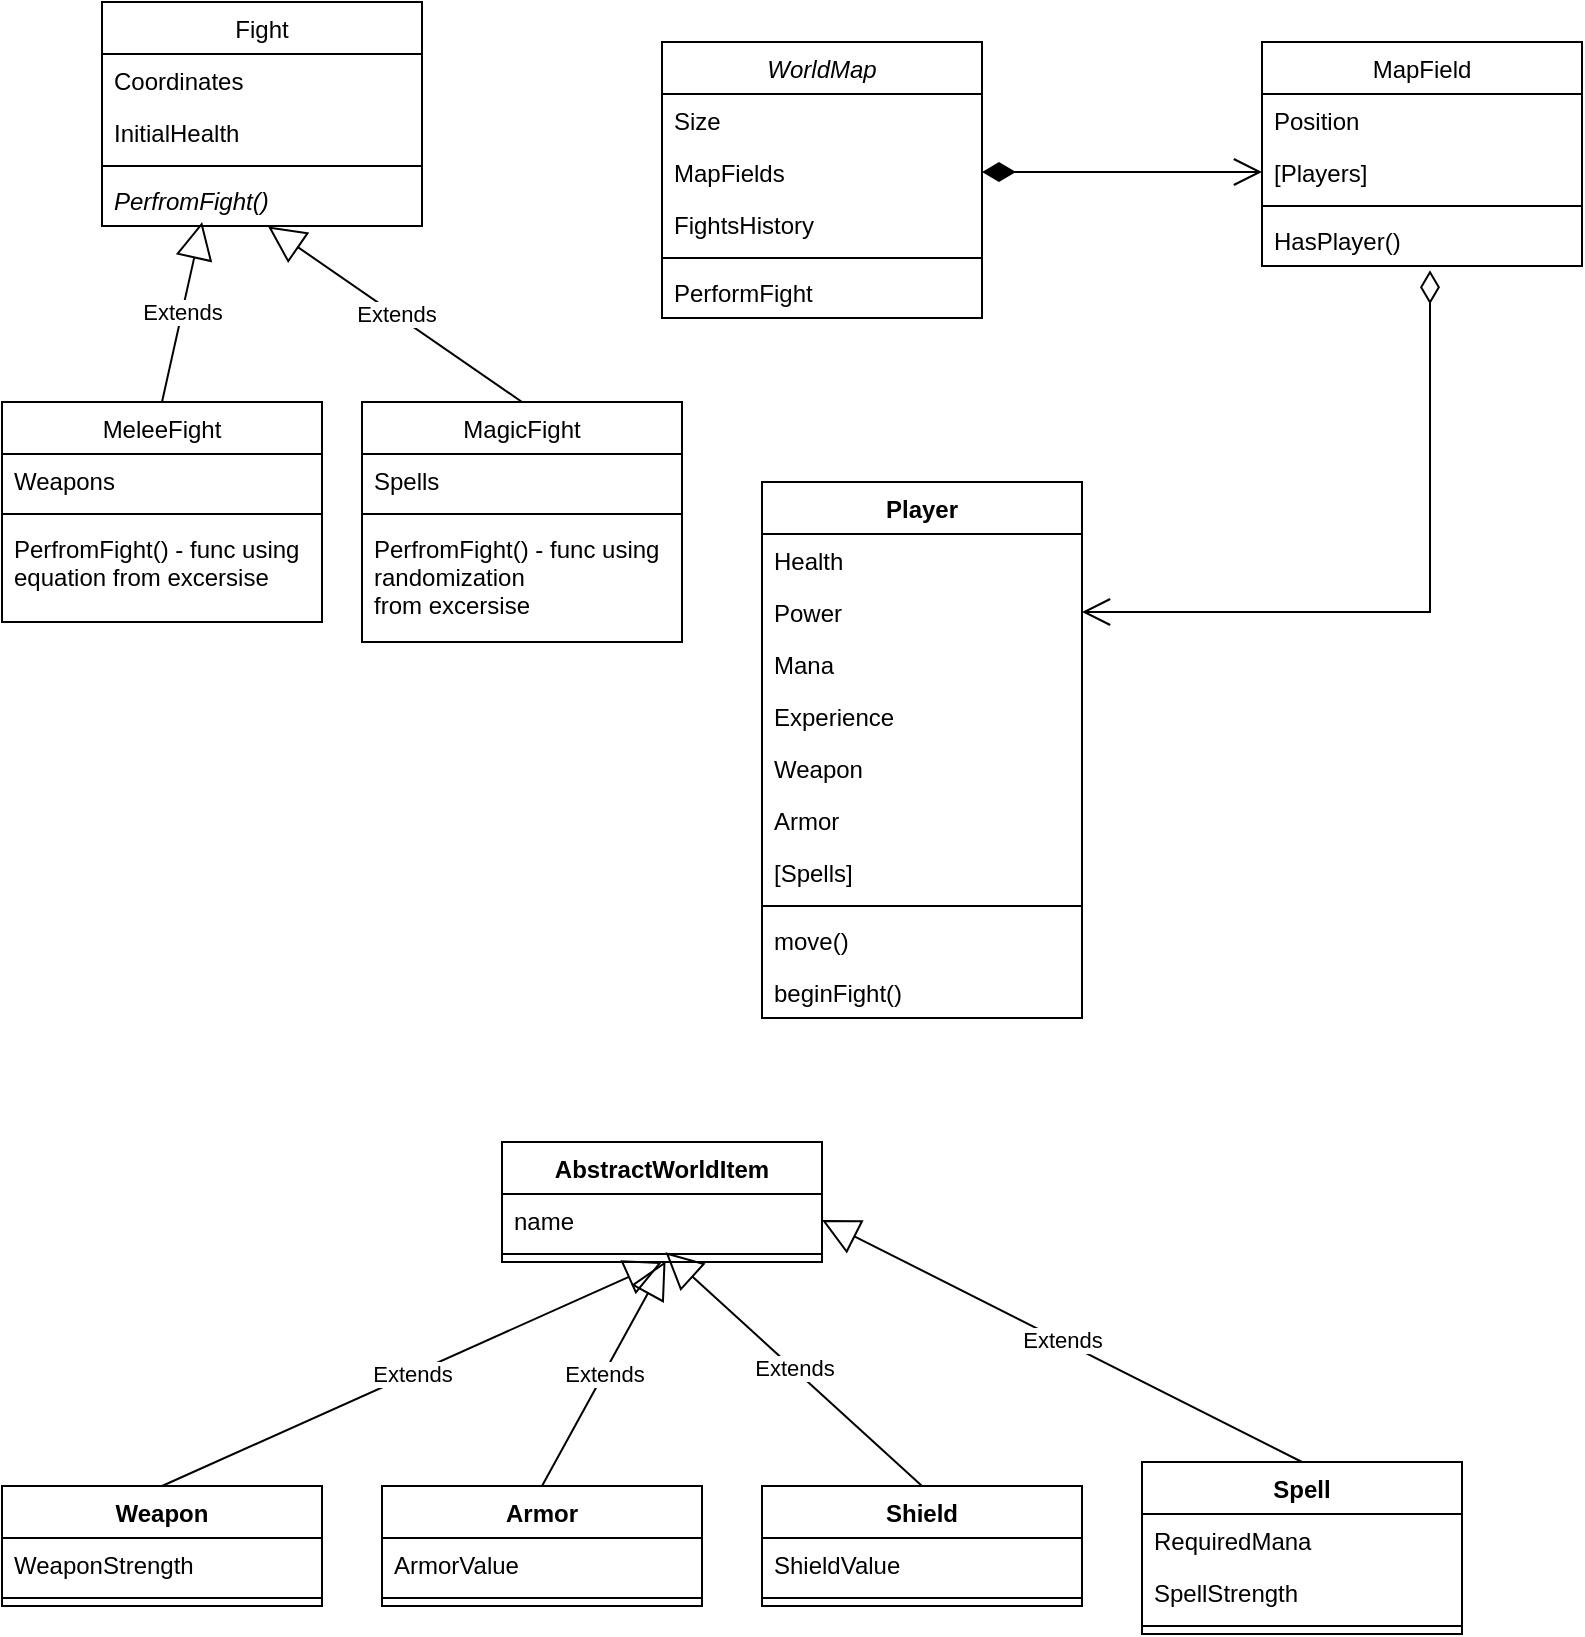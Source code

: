 <mxfile version="20.8.23" type="github">
  <diagram id="C5RBs43oDa-KdzZeNtuy" name="Page-1">
    <mxGraphModel dx="521" dy="577" grid="1" gridSize="10" guides="1" tooltips="1" connect="1" arrows="1" fold="1" page="1" pageScale="1" pageWidth="827" pageHeight="1169" math="0" shadow="0">
      <root>
        <mxCell id="WIyWlLk6GJQsqaUBKTNV-0" />
        <mxCell id="WIyWlLk6GJQsqaUBKTNV-1" parent="WIyWlLk6GJQsqaUBKTNV-0" />
        <mxCell id="zkfFHV4jXpPFQw0GAbJ--0" value="WorldMap" style="swimlane;fontStyle=2;align=center;verticalAlign=top;childLayout=stackLayout;horizontal=1;startSize=26;horizontalStack=0;resizeParent=1;resizeLast=0;collapsible=1;marginBottom=0;rounded=0;shadow=0;strokeWidth=1;" parent="WIyWlLk6GJQsqaUBKTNV-1" vertex="1">
          <mxGeometry x="350" y="130" width="160" height="138" as="geometry">
            <mxRectangle x="230" y="140" width="160" height="26" as="alternateBounds" />
          </mxGeometry>
        </mxCell>
        <mxCell id="zkfFHV4jXpPFQw0GAbJ--1" value="Size" style="text;align=left;verticalAlign=top;spacingLeft=4;spacingRight=4;overflow=hidden;rotatable=0;points=[[0,0.5],[1,0.5]];portConstraint=eastwest;" parent="zkfFHV4jXpPFQw0GAbJ--0" vertex="1">
          <mxGeometry y="26" width="160" height="26" as="geometry" />
        </mxCell>
        <mxCell id="zkfFHV4jXpPFQw0GAbJ--2" value="MapFields" style="text;align=left;verticalAlign=top;spacingLeft=4;spacingRight=4;overflow=hidden;rotatable=0;points=[[0,0.5],[1,0.5]];portConstraint=eastwest;rounded=0;shadow=0;html=0;" parent="zkfFHV4jXpPFQw0GAbJ--0" vertex="1">
          <mxGeometry y="52" width="160" height="26" as="geometry" />
        </mxCell>
        <mxCell id="zkfFHV4jXpPFQw0GAbJ--3" value="FightsHistory" style="text;align=left;verticalAlign=top;spacingLeft=4;spacingRight=4;overflow=hidden;rotatable=0;points=[[0,0.5],[1,0.5]];portConstraint=eastwest;rounded=0;shadow=0;html=0;" parent="zkfFHV4jXpPFQw0GAbJ--0" vertex="1">
          <mxGeometry y="78" width="160" height="26" as="geometry" />
        </mxCell>
        <mxCell id="zkfFHV4jXpPFQw0GAbJ--4" value="" style="line;html=1;strokeWidth=1;align=left;verticalAlign=middle;spacingTop=-1;spacingLeft=3;spacingRight=3;rotatable=0;labelPosition=right;points=[];portConstraint=eastwest;" parent="zkfFHV4jXpPFQw0GAbJ--0" vertex="1">
          <mxGeometry y="104" width="160" height="8" as="geometry" />
        </mxCell>
        <mxCell id="zkfFHV4jXpPFQw0GAbJ--5" value="PerformFight" style="text;align=left;verticalAlign=top;spacingLeft=4;spacingRight=4;overflow=hidden;rotatable=0;points=[[0,0.5],[1,0.5]];portConstraint=eastwest;" parent="zkfFHV4jXpPFQw0GAbJ--0" vertex="1">
          <mxGeometry y="112" width="160" height="26" as="geometry" />
        </mxCell>
        <mxCell id="zkfFHV4jXpPFQw0GAbJ--17" value="MapField" style="swimlane;fontStyle=0;align=center;verticalAlign=top;childLayout=stackLayout;horizontal=1;startSize=26;horizontalStack=0;resizeParent=1;resizeLast=0;collapsible=1;marginBottom=0;rounded=0;shadow=0;strokeWidth=1;" parent="WIyWlLk6GJQsqaUBKTNV-1" vertex="1">
          <mxGeometry x="650" y="130" width="160" height="112" as="geometry">
            <mxRectangle x="550" y="140" width="160" height="26" as="alternateBounds" />
          </mxGeometry>
        </mxCell>
        <mxCell id="zkfFHV4jXpPFQw0GAbJ--18" value="Position" style="text;align=left;verticalAlign=top;spacingLeft=4;spacingRight=4;overflow=hidden;rotatable=0;points=[[0,0.5],[1,0.5]];portConstraint=eastwest;" parent="zkfFHV4jXpPFQw0GAbJ--17" vertex="1">
          <mxGeometry y="26" width="160" height="26" as="geometry" />
        </mxCell>
        <mxCell id="UZH4tD60VNhGgMHDHABi-8" value="[Players]" style="text;align=left;verticalAlign=top;spacingLeft=4;spacingRight=4;overflow=hidden;rotatable=0;points=[[0,0.5],[1,0.5]];portConstraint=eastwest;" parent="zkfFHV4jXpPFQw0GAbJ--17" vertex="1">
          <mxGeometry y="52" width="160" height="26" as="geometry" />
        </mxCell>
        <mxCell id="zkfFHV4jXpPFQw0GAbJ--23" value="" style="line;html=1;strokeWidth=1;align=left;verticalAlign=middle;spacingTop=-1;spacingLeft=3;spacingRight=3;rotatable=0;labelPosition=right;points=[];portConstraint=eastwest;" parent="zkfFHV4jXpPFQw0GAbJ--17" vertex="1">
          <mxGeometry y="78" width="160" height="8" as="geometry" />
        </mxCell>
        <mxCell id="zkfFHV4jXpPFQw0GAbJ--24" value="HasPlayer()" style="text;align=left;verticalAlign=top;spacingLeft=4;spacingRight=4;overflow=hidden;rotatable=0;points=[[0,0.5],[1,0.5]];portConstraint=eastwest;" parent="zkfFHV4jXpPFQw0GAbJ--17" vertex="1">
          <mxGeometry y="86" width="160" height="26" as="geometry" />
        </mxCell>
        <mxCell id="UZH4tD60VNhGgMHDHABi-0" value="Player" style="swimlane;fontStyle=1;align=center;verticalAlign=top;childLayout=stackLayout;horizontal=1;startSize=26;horizontalStack=0;resizeParent=1;resizeParentMax=0;resizeLast=0;collapsible=1;marginBottom=0;" parent="WIyWlLk6GJQsqaUBKTNV-1" vertex="1">
          <mxGeometry x="400" y="350" width="160" height="268" as="geometry" />
        </mxCell>
        <mxCell id="UZH4tD60VNhGgMHDHABi-1" value="Health&#xa;" style="text;strokeColor=none;fillColor=none;align=left;verticalAlign=top;spacingLeft=4;spacingRight=4;overflow=hidden;rotatable=0;points=[[0,0.5],[1,0.5]];portConstraint=eastwest;" parent="UZH4tD60VNhGgMHDHABi-0" vertex="1">
          <mxGeometry y="26" width="160" height="26" as="geometry" />
        </mxCell>
        <mxCell id="UZH4tD60VNhGgMHDHABi-4" value="Power" style="text;strokeColor=none;fillColor=none;align=left;verticalAlign=top;spacingLeft=4;spacingRight=4;overflow=hidden;rotatable=0;points=[[0,0.5],[1,0.5]];portConstraint=eastwest;" parent="UZH4tD60VNhGgMHDHABi-0" vertex="1">
          <mxGeometry y="52" width="160" height="26" as="geometry" />
        </mxCell>
        <mxCell id="UZH4tD60VNhGgMHDHABi-5" value="Mana" style="text;strokeColor=none;fillColor=none;align=left;verticalAlign=top;spacingLeft=4;spacingRight=4;overflow=hidden;rotatable=0;points=[[0,0.5],[1,0.5]];portConstraint=eastwest;" parent="UZH4tD60VNhGgMHDHABi-0" vertex="1">
          <mxGeometry y="78" width="160" height="26" as="geometry" />
        </mxCell>
        <mxCell id="UZH4tD60VNhGgMHDHABi-6" value="Experience" style="text;strokeColor=none;fillColor=none;align=left;verticalAlign=top;spacingLeft=4;spacingRight=4;overflow=hidden;rotatable=0;points=[[0,0.5],[1,0.5]];portConstraint=eastwest;" parent="UZH4tD60VNhGgMHDHABi-0" vertex="1">
          <mxGeometry y="104" width="160" height="26" as="geometry" />
        </mxCell>
        <mxCell id="UZH4tD60VNhGgMHDHABi-7" value="Weapon" style="text;strokeColor=none;fillColor=none;align=left;verticalAlign=top;spacingLeft=4;spacingRight=4;overflow=hidden;rotatable=0;points=[[0,0.5],[1,0.5]];portConstraint=eastwest;" parent="UZH4tD60VNhGgMHDHABi-0" vertex="1">
          <mxGeometry y="130" width="160" height="26" as="geometry" />
        </mxCell>
        <mxCell id="UZH4tD60VNhGgMHDHABi-9" value="Armor" style="text;strokeColor=none;fillColor=none;align=left;verticalAlign=top;spacingLeft=4;spacingRight=4;overflow=hidden;rotatable=0;points=[[0,0.5],[1,0.5]];portConstraint=eastwest;" parent="UZH4tD60VNhGgMHDHABi-0" vertex="1">
          <mxGeometry y="156" width="160" height="26" as="geometry" />
        </mxCell>
        <mxCell id="UZH4tD60VNhGgMHDHABi-10" value="[Spells]" style="text;strokeColor=none;fillColor=none;align=left;verticalAlign=top;spacingLeft=4;spacingRight=4;overflow=hidden;rotatable=0;points=[[0,0.5],[1,0.5]];portConstraint=eastwest;" parent="UZH4tD60VNhGgMHDHABi-0" vertex="1">
          <mxGeometry y="182" width="160" height="26" as="geometry" />
        </mxCell>
        <mxCell id="UZH4tD60VNhGgMHDHABi-2" value="" style="line;strokeWidth=1;fillColor=none;align=left;verticalAlign=middle;spacingTop=-1;spacingLeft=3;spacingRight=3;rotatable=0;labelPosition=right;points=[];portConstraint=eastwest;strokeColor=inherit;" parent="UZH4tD60VNhGgMHDHABi-0" vertex="1">
          <mxGeometry y="208" width="160" height="8" as="geometry" />
        </mxCell>
        <mxCell id="UZH4tD60VNhGgMHDHABi-3" value="move()" style="text;strokeColor=none;fillColor=none;align=left;verticalAlign=top;spacingLeft=4;spacingRight=4;overflow=hidden;rotatable=0;points=[[0,0.5],[1,0.5]];portConstraint=eastwest;" parent="UZH4tD60VNhGgMHDHABi-0" vertex="1">
          <mxGeometry y="216" width="160" height="26" as="geometry" />
        </mxCell>
        <mxCell id="UZH4tD60VNhGgMHDHABi-11" value="beginFight()" style="text;strokeColor=none;fillColor=none;align=left;verticalAlign=top;spacingLeft=4;spacingRight=4;overflow=hidden;rotatable=0;points=[[0,0.5],[1,0.5]];portConstraint=eastwest;" parent="UZH4tD60VNhGgMHDHABi-0" vertex="1">
          <mxGeometry y="242" width="160" height="26" as="geometry" />
        </mxCell>
        <mxCell id="UZH4tD60VNhGgMHDHABi-12" value="AbstractWorldItem" style="swimlane;fontStyle=1;align=center;verticalAlign=top;childLayout=stackLayout;horizontal=1;startSize=26;horizontalStack=0;resizeParent=1;resizeParentMax=0;resizeLast=0;collapsible=1;marginBottom=0;" parent="WIyWlLk6GJQsqaUBKTNV-1" vertex="1">
          <mxGeometry x="270" y="680" width="160" height="60" as="geometry" />
        </mxCell>
        <mxCell id="UZH4tD60VNhGgMHDHABi-13" value="name" style="text;strokeColor=none;fillColor=none;align=left;verticalAlign=top;spacingLeft=4;spacingRight=4;overflow=hidden;rotatable=0;points=[[0,0.5],[1,0.5]];portConstraint=eastwest;" parent="UZH4tD60VNhGgMHDHABi-12" vertex="1">
          <mxGeometry y="26" width="160" height="26" as="geometry" />
        </mxCell>
        <mxCell id="UZH4tD60VNhGgMHDHABi-14" value="" style="line;strokeWidth=1;fillColor=none;align=left;verticalAlign=middle;spacingTop=-1;spacingLeft=3;spacingRight=3;rotatable=0;labelPosition=right;points=[];portConstraint=eastwest;strokeColor=inherit;" parent="UZH4tD60VNhGgMHDHABi-12" vertex="1">
          <mxGeometry y="52" width="160" height="8" as="geometry" />
        </mxCell>
        <mxCell id="UZH4tD60VNhGgMHDHABi-17" value="Extends" style="endArrow=block;endSize=16;endFill=0;html=1;rounded=0;exitX=0.5;exitY=0;exitDx=0;exitDy=0;entryX=0.5;entryY=1;entryDx=0;entryDy=0;" parent="WIyWlLk6GJQsqaUBKTNV-1" source="UZH4tD60VNhGgMHDHABi-18" target="UZH4tD60VNhGgMHDHABi-12" edge="1">
          <mxGeometry width="160" relative="1" as="geometry">
            <mxPoint x="180" y="830" as="sourcePoint" />
            <mxPoint x="340" y="830" as="targetPoint" />
            <Array as="points" />
          </mxGeometry>
        </mxCell>
        <mxCell id="UZH4tD60VNhGgMHDHABi-18" value="Weapon" style="swimlane;fontStyle=1;align=center;verticalAlign=top;childLayout=stackLayout;horizontal=1;startSize=26;horizontalStack=0;resizeParent=1;resizeParentMax=0;resizeLast=0;collapsible=1;marginBottom=0;" parent="WIyWlLk6GJQsqaUBKTNV-1" vertex="1">
          <mxGeometry x="20" y="852" width="160" height="60" as="geometry" />
        </mxCell>
        <mxCell id="UZH4tD60VNhGgMHDHABi-19" value="WeaponStrength" style="text;strokeColor=none;fillColor=none;align=left;verticalAlign=top;spacingLeft=4;spacingRight=4;overflow=hidden;rotatable=0;points=[[0,0.5],[1,0.5]];portConstraint=eastwest;" parent="UZH4tD60VNhGgMHDHABi-18" vertex="1">
          <mxGeometry y="26" width="160" height="26" as="geometry" />
        </mxCell>
        <mxCell id="UZH4tD60VNhGgMHDHABi-20" value="" style="line;strokeWidth=1;fillColor=none;align=left;verticalAlign=middle;spacingTop=-1;spacingLeft=3;spacingRight=3;rotatable=0;labelPosition=right;points=[];portConstraint=eastwest;strokeColor=inherit;" parent="UZH4tD60VNhGgMHDHABi-18" vertex="1">
          <mxGeometry y="52" width="160" height="8" as="geometry" />
        </mxCell>
        <mxCell id="UZH4tD60VNhGgMHDHABi-22" value="Armor" style="swimlane;fontStyle=1;align=center;verticalAlign=top;childLayout=stackLayout;horizontal=1;startSize=26;horizontalStack=0;resizeParent=1;resizeParentMax=0;resizeLast=0;collapsible=1;marginBottom=0;" parent="WIyWlLk6GJQsqaUBKTNV-1" vertex="1">
          <mxGeometry x="210" y="852" width="160" height="60" as="geometry" />
        </mxCell>
        <mxCell id="UZH4tD60VNhGgMHDHABi-23" value="ArmorValue" style="text;strokeColor=none;fillColor=none;align=left;verticalAlign=top;spacingLeft=4;spacingRight=4;overflow=hidden;rotatable=0;points=[[0,0.5],[1,0.5]];portConstraint=eastwest;" parent="UZH4tD60VNhGgMHDHABi-22" vertex="1">
          <mxGeometry y="26" width="160" height="26" as="geometry" />
        </mxCell>
        <mxCell id="UZH4tD60VNhGgMHDHABi-24" value="" style="line;strokeWidth=1;fillColor=none;align=left;verticalAlign=middle;spacingTop=-1;spacingLeft=3;spacingRight=3;rotatable=0;labelPosition=right;points=[];portConstraint=eastwest;strokeColor=inherit;" parent="UZH4tD60VNhGgMHDHABi-22" vertex="1">
          <mxGeometry y="52" width="160" height="8" as="geometry" />
        </mxCell>
        <mxCell id="UZH4tD60VNhGgMHDHABi-26" value="Shield" style="swimlane;fontStyle=1;align=center;verticalAlign=top;childLayout=stackLayout;horizontal=1;startSize=26;horizontalStack=0;resizeParent=1;resizeParentMax=0;resizeLast=0;collapsible=1;marginBottom=0;" parent="WIyWlLk6GJQsqaUBKTNV-1" vertex="1">
          <mxGeometry x="400" y="852" width="160" height="60" as="geometry" />
        </mxCell>
        <mxCell id="UZH4tD60VNhGgMHDHABi-27" value="ShieldValue" style="text;strokeColor=none;fillColor=none;align=left;verticalAlign=top;spacingLeft=4;spacingRight=4;overflow=hidden;rotatable=0;points=[[0,0.5],[1,0.5]];portConstraint=eastwest;" parent="UZH4tD60VNhGgMHDHABi-26" vertex="1">
          <mxGeometry y="26" width="160" height="26" as="geometry" />
        </mxCell>
        <mxCell id="UZH4tD60VNhGgMHDHABi-28" value="" style="line;strokeWidth=1;fillColor=none;align=left;verticalAlign=middle;spacingTop=-1;spacingLeft=3;spacingRight=3;rotatable=0;labelPosition=right;points=[];portConstraint=eastwest;strokeColor=inherit;" parent="UZH4tD60VNhGgMHDHABi-26" vertex="1">
          <mxGeometry y="52" width="160" height="8" as="geometry" />
        </mxCell>
        <mxCell id="UZH4tD60VNhGgMHDHABi-30" value="Extends" style="endArrow=block;endSize=16;endFill=0;html=1;rounded=0;exitX=0.5;exitY=0;exitDx=0;exitDy=0;entryX=0.511;entryY=0.955;entryDx=0;entryDy=0;entryPerimeter=0;" parent="WIyWlLk6GJQsqaUBKTNV-1" source="UZH4tD60VNhGgMHDHABi-22" target="UZH4tD60VNhGgMHDHABi-14" edge="1">
          <mxGeometry width="160" relative="1" as="geometry">
            <mxPoint x="470" y="800" as="sourcePoint" />
            <mxPoint x="630" y="800" as="targetPoint" />
          </mxGeometry>
        </mxCell>
        <mxCell id="UZH4tD60VNhGgMHDHABi-31" value="Extends" style="endArrow=block;endSize=16;endFill=0;html=1;rounded=0;exitX=0.5;exitY=0;exitDx=0;exitDy=0;entryX=0.511;entryY=1.119;entryDx=0;entryDy=0;entryPerimeter=0;" parent="WIyWlLk6GJQsqaUBKTNV-1" source="UZH4tD60VNhGgMHDHABi-26" target="UZH4tD60VNhGgMHDHABi-13" edge="1">
          <mxGeometry width="160" relative="1" as="geometry">
            <mxPoint x="580" y="780" as="sourcePoint" />
            <mxPoint x="740" y="780" as="targetPoint" />
          </mxGeometry>
        </mxCell>
        <mxCell id="MxeAJGzFotMAwBqtANPu-0" value="Spell" style="swimlane;fontStyle=1;align=center;verticalAlign=top;childLayout=stackLayout;horizontal=1;startSize=26;horizontalStack=0;resizeParent=1;resizeParentMax=0;resizeLast=0;collapsible=1;marginBottom=0;" vertex="1" parent="WIyWlLk6GJQsqaUBKTNV-1">
          <mxGeometry x="590" y="840" width="160" height="86" as="geometry" />
        </mxCell>
        <mxCell id="MxeAJGzFotMAwBqtANPu-1" value="RequiredMana" style="text;strokeColor=none;fillColor=none;align=left;verticalAlign=top;spacingLeft=4;spacingRight=4;overflow=hidden;rotatable=0;points=[[0,0.5],[1,0.5]];portConstraint=eastwest;" vertex="1" parent="MxeAJGzFotMAwBqtANPu-0">
          <mxGeometry y="26" width="160" height="26" as="geometry" />
        </mxCell>
        <mxCell id="MxeAJGzFotMAwBqtANPu-4" value="SpellStrength" style="text;strokeColor=none;fillColor=none;align=left;verticalAlign=top;spacingLeft=4;spacingRight=4;overflow=hidden;rotatable=0;points=[[0,0.5],[1,0.5]];portConstraint=eastwest;" vertex="1" parent="MxeAJGzFotMAwBqtANPu-0">
          <mxGeometry y="52" width="160" height="26" as="geometry" />
        </mxCell>
        <mxCell id="MxeAJGzFotMAwBqtANPu-2" value="" style="line;strokeWidth=1;fillColor=none;align=left;verticalAlign=middle;spacingTop=-1;spacingLeft=3;spacingRight=3;rotatable=0;labelPosition=right;points=[];portConstraint=eastwest;strokeColor=inherit;" vertex="1" parent="MxeAJGzFotMAwBqtANPu-0">
          <mxGeometry y="78" width="160" height="8" as="geometry" />
        </mxCell>
        <mxCell id="MxeAJGzFotMAwBqtANPu-5" value="Extends" style="endArrow=block;endSize=16;endFill=0;html=1;rounded=0;exitX=0.5;exitY=0;exitDx=0;exitDy=0;entryX=1;entryY=0.5;entryDx=0;entryDy=0;" edge="1" parent="WIyWlLk6GJQsqaUBKTNV-1" source="MxeAJGzFotMAwBqtANPu-0" target="UZH4tD60VNhGgMHDHABi-13">
          <mxGeometry width="160" relative="1" as="geometry">
            <mxPoint x="706" y="680" as="sourcePoint" />
            <mxPoint x="470" y="555" as="targetPoint" />
          </mxGeometry>
        </mxCell>
        <mxCell id="MxeAJGzFotMAwBqtANPu-6" value="Fight" style="swimlane;fontStyle=0;align=center;verticalAlign=top;childLayout=stackLayout;horizontal=1;startSize=26;horizontalStack=0;resizeParent=1;resizeLast=0;collapsible=1;marginBottom=0;rounded=0;shadow=0;strokeWidth=1;" vertex="1" parent="WIyWlLk6GJQsqaUBKTNV-1">
          <mxGeometry x="70" y="110" width="160" height="112" as="geometry">
            <mxRectangle x="550" y="140" width="160" height="26" as="alternateBounds" />
          </mxGeometry>
        </mxCell>
        <mxCell id="MxeAJGzFotMAwBqtANPu-7" value="Coordinates" style="text;align=left;verticalAlign=top;spacingLeft=4;spacingRight=4;overflow=hidden;rotatable=0;points=[[0,0.5],[1,0.5]];portConstraint=eastwest;" vertex="1" parent="MxeAJGzFotMAwBqtANPu-6">
          <mxGeometry y="26" width="160" height="26" as="geometry" />
        </mxCell>
        <mxCell id="MxeAJGzFotMAwBqtANPu-8" value="InitialHealth" style="text;align=left;verticalAlign=top;spacingLeft=4;spacingRight=4;overflow=hidden;rotatable=0;points=[[0,0.5],[1,0.5]];portConstraint=eastwest;" vertex="1" parent="MxeAJGzFotMAwBqtANPu-6">
          <mxGeometry y="52" width="160" height="26" as="geometry" />
        </mxCell>
        <mxCell id="MxeAJGzFotMAwBqtANPu-9" value="" style="line;html=1;strokeWidth=1;align=left;verticalAlign=middle;spacingTop=-1;spacingLeft=3;spacingRight=3;rotatable=0;labelPosition=right;points=[];portConstraint=eastwest;" vertex="1" parent="MxeAJGzFotMAwBqtANPu-6">
          <mxGeometry y="78" width="160" height="8" as="geometry" />
        </mxCell>
        <mxCell id="MxeAJGzFotMAwBqtANPu-10" value="PerfromFight()" style="text;align=left;verticalAlign=top;spacingLeft=4;spacingRight=4;overflow=hidden;rotatable=0;points=[[0,0.5],[1,0.5]];portConstraint=eastwest;fontStyle=2" vertex="1" parent="MxeAJGzFotMAwBqtANPu-6">
          <mxGeometry y="86" width="160" height="26" as="geometry" />
        </mxCell>
        <mxCell id="MxeAJGzFotMAwBqtANPu-12" value="Extends" style="endArrow=block;endSize=16;endFill=0;html=1;rounded=0;exitX=0.5;exitY=0;exitDx=0;exitDy=0;entryX=0.313;entryY=0.923;entryDx=0;entryDy=0;entryPerimeter=0;" edge="1" parent="WIyWlLk6GJQsqaUBKTNV-1" source="MxeAJGzFotMAwBqtANPu-13" target="MxeAJGzFotMAwBqtANPu-10">
          <mxGeometry width="160" relative="1" as="geometry">
            <mxPoint x="220" y="180" as="sourcePoint" />
            <mxPoint x="380" y="180" as="targetPoint" />
          </mxGeometry>
        </mxCell>
        <mxCell id="MxeAJGzFotMAwBqtANPu-13" value="MeleeFight" style="swimlane;fontStyle=0;align=center;verticalAlign=top;childLayout=stackLayout;horizontal=1;startSize=26;horizontalStack=0;resizeParent=1;resizeLast=0;collapsible=1;marginBottom=0;rounded=0;shadow=0;strokeWidth=1;" vertex="1" parent="WIyWlLk6GJQsqaUBKTNV-1">
          <mxGeometry x="20" y="310" width="160" height="110" as="geometry">
            <mxRectangle x="550" y="140" width="160" height="26" as="alternateBounds" />
          </mxGeometry>
        </mxCell>
        <mxCell id="MxeAJGzFotMAwBqtANPu-14" value="Weapons" style="text;align=left;verticalAlign=top;spacingLeft=4;spacingRight=4;overflow=hidden;rotatable=0;points=[[0,0.5],[1,0.5]];portConstraint=eastwest;" vertex="1" parent="MxeAJGzFotMAwBqtANPu-13">
          <mxGeometry y="26" width="160" height="26" as="geometry" />
        </mxCell>
        <mxCell id="MxeAJGzFotMAwBqtANPu-16" value="" style="line;html=1;strokeWidth=1;align=left;verticalAlign=middle;spacingTop=-1;spacingLeft=3;spacingRight=3;rotatable=0;labelPosition=right;points=[];portConstraint=eastwest;" vertex="1" parent="MxeAJGzFotMAwBqtANPu-13">
          <mxGeometry y="52" width="160" height="8" as="geometry" />
        </mxCell>
        <mxCell id="MxeAJGzFotMAwBqtANPu-17" value="PerfromFight() - func using &#xa;equation from excersise" style="text;align=left;verticalAlign=top;spacingLeft=4;spacingRight=4;overflow=hidden;rotatable=0;points=[[0,0.5],[1,0.5]];portConstraint=eastwest;" vertex="1" parent="MxeAJGzFotMAwBqtANPu-13">
          <mxGeometry y="60" width="160" height="50" as="geometry" />
        </mxCell>
        <mxCell id="MxeAJGzFotMAwBqtANPu-18" value="MagicFight" style="swimlane;fontStyle=0;align=center;verticalAlign=top;childLayout=stackLayout;horizontal=1;startSize=26;horizontalStack=0;resizeParent=1;resizeLast=0;collapsible=1;marginBottom=0;rounded=0;shadow=0;strokeWidth=1;" vertex="1" parent="WIyWlLk6GJQsqaUBKTNV-1">
          <mxGeometry x="200" y="310" width="160" height="120" as="geometry">
            <mxRectangle x="550" y="140" width="160" height="26" as="alternateBounds" />
          </mxGeometry>
        </mxCell>
        <mxCell id="MxeAJGzFotMAwBqtANPu-19" value="Spells" style="text;align=left;verticalAlign=top;spacingLeft=4;spacingRight=4;overflow=hidden;rotatable=0;points=[[0,0.5],[1,0.5]];portConstraint=eastwest;" vertex="1" parent="MxeAJGzFotMAwBqtANPu-18">
          <mxGeometry y="26" width="160" height="26" as="geometry" />
        </mxCell>
        <mxCell id="MxeAJGzFotMAwBqtANPu-20" value="" style="line;html=1;strokeWidth=1;align=left;verticalAlign=middle;spacingTop=-1;spacingLeft=3;spacingRight=3;rotatable=0;labelPosition=right;points=[];portConstraint=eastwest;" vertex="1" parent="MxeAJGzFotMAwBqtANPu-18">
          <mxGeometry y="52" width="160" height="8" as="geometry" />
        </mxCell>
        <mxCell id="MxeAJGzFotMAwBqtANPu-21" value="PerfromFight() - func using &#xa;randomization &#xa;from excersise" style="text;align=left;verticalAlign=top;spacingLeft=4;spacingRight=4;overflow=hidden;rotatable=0;points=[[0,0.5],[1,0.5]];portConstraint=eastwest;" vertex="1" parent="MxeAJGzFotMAwBqtANPu-18">
          <mxGeometry y="60" width="160" height="60" as="geometry" />
        </mxCell>
        <mxCell id="MxeAJGzFotMAwBqtANPu-22" value="Extends" style="endArrow=block;endSize=16;endFill=0;html=1;rounded=0;exitX=0.5;exitY=0;exitDx=0;exitDy=0;entryX=0.519;entryY=1.011;entryDx=0;entryDy=0;entryPerimeter=0;" edge="1" parent="WIyWlLk6GJQsqaUBKTNV-1" source="MxeAJGzFotMAwBqtANPu-18" target="MxeAJGzFotMAwBqtANPu-10">
          <mxGeometry width="160" relative="1" as="geometry">
            <mxPoint x="190" y="320" as="sourcePoint" />
            <mxPoint x="210" y="230" as="targetPoint" />
          </mxGeometry>
        </mxCell>
        <mxCell id="MxeAJGzFotMAwBqtANPu-24" value="" style="endArrow=open;html=1;endSize=12;startArrow=diamondThin;startSize=14;startFill=1;edgeStyle=orthogonalEdgeStyle;align=left;verticalAlign=bottom;rounded=0;exitX=1;exitY=0.5;exitDx=0;exitDy=0;entryX=0;entryY=0.5;entryDx=0;entryDy=0;" edge="1" parent="WIyWlLk6GJQsqaUBKTNV-1" source="zkfFHV4jXpPFQw0GAbJ--2" target="UZH4tD60VNhGgMHDHABi-8">
          <mxGeometry x="-0.467" y="35" relative="1" as="geometry">
            <mxPoint x="560" y="310" as="sourcePoint" />
            <mxPoint x="720" y="310" as="targetPoint" />
            <mxPoint as="offset" />
          </mxGeometry>
        </mxCell>
        <mxCell id="MxeAJGzFotMAwBqtANPu-26" value="" style="endArrow=open;html=1;endSize=12;startArrow=diamondThin;startSize=14;startFill=0;edgeStyle=orthogonalEdgeStyle;align=left;verticalAlign=bottom;rounded=0;exitX=0.525;exitY=1.081;exitDx=0;exitDy=0;exitPerimeter=0;entryX=1;entryY=0.5;entryDx=0;entryDy=0;" edge="1" parent="WIyWlLk6GJQsqaUBKTNV-1" source="zkfFHV4jXpPFQw0GAbJ--24" target="UZH4tD60VNhGgMHDHABi-4">
          <mxGeometry x="-0.792" y="46" relative="1" as="geometry">
            <mxPoint x="440" y="330" as="sourcePoint" />
            <mxPoint x="600" y="330" as="targetPoint" />
            <Array as="points">
              <mxPoint x="734" y="415" />
            </Array>
            <mxPoint as="offset" />
          </mxGeometry>
        </mxCell>
      </root>
    </mxGraphModel>
  </diagram>
</mxfile>
